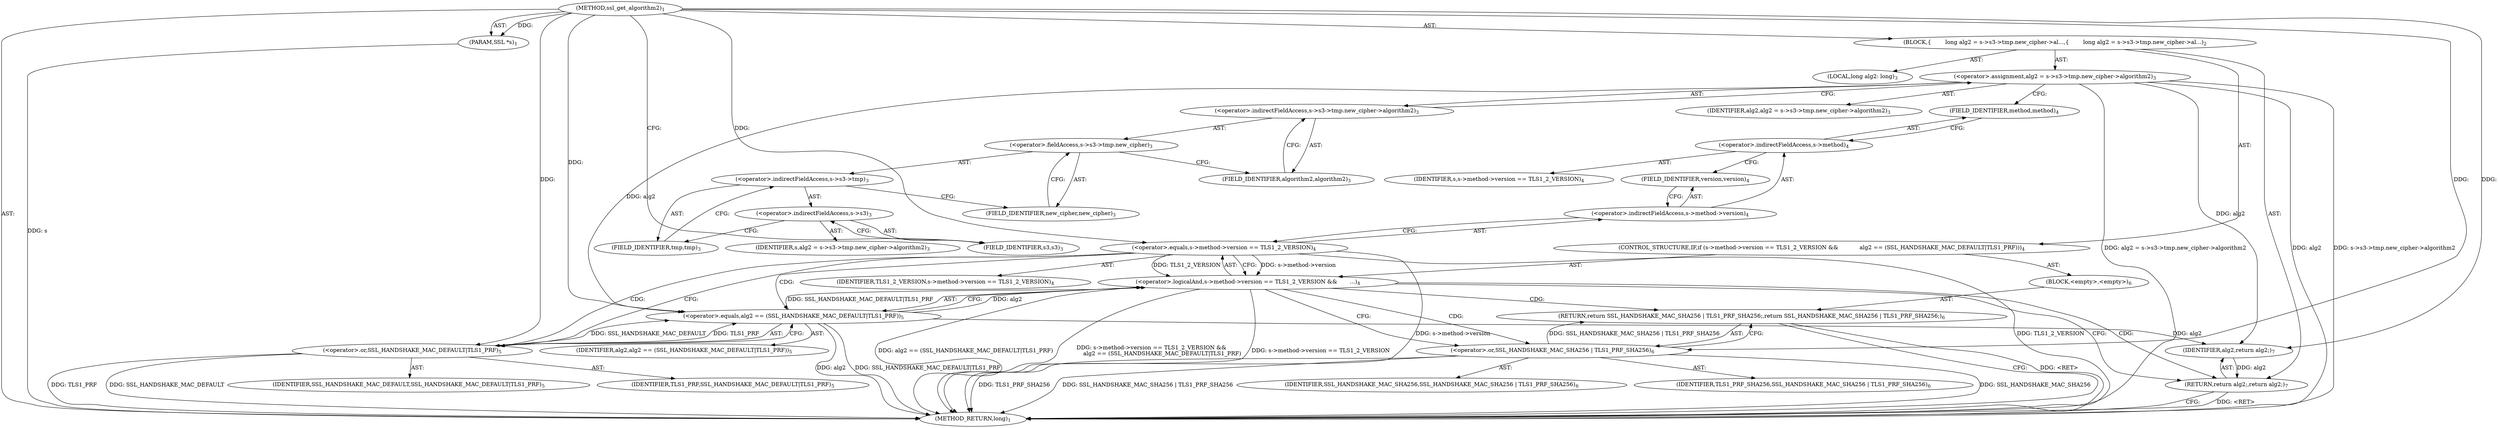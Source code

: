 digraph "ssl_get_algorithm2" {  
"8" [label = <(METHOD,ssl_get_algorithm2)<SUB>1</SUB>> ]
"9" [label = <(PARAM,SSL *s)<SUB>1</SUB>> ]
"10" [label = <(BLOCK,{
        long alg2 = s-&gt;s3-&gt;tmp.new_cipher-&gt;al...,{
        long alg2 = s-&gt;s3-&gt;tmp.new_cipher-&gt;al...)<SUB>2</SUB>> ]
"11" [label = <(LOCAL,long alg2: long)<SUB>3</SUB>> ]
"12" [label = <(&lt;operator&gt;.assignment,alg2 = s-&gt;s3-&gt;tmp.new_cipher-&gt;algorithm2)<SUB>3</SUB>> ]
"13" [label = <(IDENTIFIER,alg2,alg2 = s-&gt;s3-&gt;tmp.new_cipher-&gt;algorithm2)<SUB>3</SUB>> ]
"14" [label = <(&lt;operator&gt;.indirectFieldAccess,s-&gt;s3-&gt;tmp.new_cipher-&gt;algorithm2)<SUB>3</SUB>> ]
"15" [label = <(&lt;operator&gt;.fieldAccess,s-&gt;s3-&gt;tmp.new_cipher)<SUB>3</SUB>> ]
"16" [label = <(&lt;operator&gt;.indirectFieldAccess,s-&gt;s3-&gt;tmp)<SUB>3</SUB>> ]
"17" [label = <(&lt;operator&gt;.indirectFieldAccess,s-&gt;s3)<SUB>3</SUB>> ]
"18" [label = <(IDENTIFIER,s,alg2 = s-&gt;s3-&gt;tmp.new_cipher-&gt;algorithm2)<SUB>3</SUB>> ]
"19" [label = <(FIELD_IDENTIFIER,s3,s3)<SUB>3</SUB>> ]
"20" [label = <(FIELD_IDENTIFIER,tmp,tmp)<SUB>3</SUB>> ]
"21" [label = <(FIELD_IDENTIFIER,new_cipher,new_cipher)<SUB>3</SUB>> ]
"22" [label = <(FIELD_IDENTIFIER,algorithm2,algorithm2)<SUB>3</SUB>> ]
"23" [label = <(CONTROL_STRUCTURE,IF,if (s-&gt;method-&gt;version == TLS1_2_VERSION &amp;&amp;
            alg2 == (SSL_HANDSHAKE_MAC_DEFAULT|TLS1_PRF)))<SUB>4</SUB>> ]
"24" [label = <(&lt;operator&gt;.logicalAnd,s-&gt;method-&gt;version == TLS1_2_VERSION &amp;&amp;
       ...)<SUB>4</SUB>> ]
"25" [label = <(&lt;operator&gt;.equals,s-&gt;method-&gt;version == TLS1_2_VERSION)<SUB>4</SUB>> ]
"26" [label = <(&lt;operator&gt;.indirectFieldAccess,s-&gt;method-&gt;version)<SUB>4</SUB>> ]
"27" [label = <(&lt;operator&gt;.indirectFieldAccess,s-&gt;method)<SUB>4</SUB>> ]
"28" [label = <(IDENTIFIER,s,s-&gt;method-&gt;version == TLS1_2_VERSION)<SUB>4</SUB>> ]
"29" [label = <(FIELD_IDENTIFIER,method,method)<SUB>4</SUB>> ]
"30" [label = <(FIELD_IDENTIFIER,version,version)<SUB>4</SUB>> ]
"31" [label = <(IDENTIFIER,TLS1_2_VERSION,s-&gt;method-&gt;version == TLS1_2_VERSION)<SUB>4</SUB>> ]
"32" [label = <(&lt;operator&gt;.equals,alg2 == (SSL_HANDSHAKE_MAC_DEFAULT|TLS1_PRF))<SUB>5</SUB>> ]
"33" [label = <(IDENTIFIER,alg2,alg2 == (SSL_HANDSHAKE_MAC_DEFAULT|TLS1_PRF))<SUB>5</SUB>> ]
"34" [label = <(&lt;operator&gt;.or,SSL_HANDSHAKE_MAC_DEFAULT|TLS1_PRF)<SUB>5</SUB>> ]
"35" [label = <(IDENTIFIER,SSL_HANDSHAKE_MAC_DEFAULT,SSL_HANDSHAKE_MAC_DEFAULT|TLS1_PRF)<SUB>5</SUB>> ]
"36" [label = <(IDENTIFIER,TLS1_PRF,SSL_HANDSHAKE_MAC_DEFAULT|TLS1_PRF)<SUB>5</SUB>> ]
"37" [label = <(BLOCK,&lt;empty&gt;,&lt;empty&gt;)<SUB>6</SUB>> ]
"38" [label = <(RETURN,return SSL_HANDSHAKE_MAC_SHA256 | TLS1_PRF_SHA256;,return SSL_HANDSHAKE_MAC_SHA256 | TLS1_PRF_SHA256;)<SUB>6</SUB>> ]
"39" [label = <(&lt;operator&gt;.or,SSL_HANDSHAKE_MAC_SHA256 | TLS1_PRF_SHA256)<SUB>6</SUB>> ]
"40" [label = <(IDENTIFIER,SSL_HANDSHAKE_MAC_SHA256,SSL_HANDSHAKE_MAC_SHA256 | TLS1_PRF_SHA256)<SUB>6</SUB>> ]
"41" [label = <(IDENTIFIER,TLS1_PRF_SHA256,SSL_HANDSHAKE_MAC_SHA256 | TLS1_PRF_SHA256)<SUB>6</SUB>> ]
"42" [label = <(RETURN,return alg2;,return alg2;)<SUB>7</SUB>> ]
"43" [label = <(IDENTIFIER,alg2,return alg2;)<SUB>7</SUB>> ]
"44" [label = <(METHOD_RETURN,long)<SUB>1</SUB>> ]
  "8" -> "9"  [ label = "AST: "] 
  "8" -> "10"  [ label = "AST: "] 
  "8" -> "44"  [ label = "AST: "] 
  "10" -> "11"  [ label = "AST: "] 
  "10" -> "12"  [ label = "AST: "] 
  "10" -> "23"  [ label = "AST: "] 
  "10" -> "42"  [ label = "AST: "] 
  "12" -> "13"  [ label = "AST: "] 
  "12" -> "14"  [ label = "AST: "] 
  "14" -> "15"  [ label = "AST: "] 
  "14" -> "22"  [ label = "AST: "] 
  "15" -> "16"  [ label = "AST: "] 
  "15" -> "21"  [ label = "AST: "] 
  "16" -> "17"  [ label = "AST: "] 
  "16" -> "20"  [ label = "AST: "] 
  "17" -> "18"  [ label = "AST: "] 
  "17" -> "19"  [ label = "AST: "] 
  "23" -> "24"  [ label = "AST: "] 
  "23" -> "37"  [ label = "AST: "] 
  "24" -> "25"  [ label = "AST: "] 
  "24" -> "32"  [ label = "AST: "] 
  "25" -> "26"  [ label = "AST: "] 
  "25" -> "31"  [ label = "AST: "] 
  "26" -> "27"  [ label = "AST: "] 
  "26" -> "30"  [ label = "AST: "] 
  "27" -> "28"  [ label = "AST: "] 
  "27" -> "29"  [ label = "AST: "] 
  "32" -> "33"  [ label = "AST: "] 
  "32" -> "34"  [ label = "AST: "] 
  "34" -> "35"  [ label = "AST: "] 
  "34" -> "36"  [ label = "AST: "] 
  "37" -> "38"  [ label = "AST: "] 
  "38" -> "39"  [ label = "AST: "] 
  "39" -> "40"  [ label = "AST: "] 
  "39" -> "41"  [ label = "AST: "] 
  "42" -> "43"  [ label = "AST: "] 
  "12" -> "29"  [ label = "CFG: "] 
  "42" -> "44"  [ label = "CFG: "] 
  "14" -> "12"  [ label = "CFG: "] 
  "24" -> "39"  [ label = "CFG: "] 
  "24" -> "42"  [ label = "CFG: "] 
  "15" -> "22"  [ label = "CFG: "] 
  "22" -> "14"  [ label = "CFG: "] 
  "25" -> "24"  [ label = "CFG: "] 
  "25" -> "34"  [ label = "CFG: "] 
  "32" -> "24"  [ label = "CFG: "] 
  "38" -> "44"  [ label = "CFG: "] 
  "16" -> "21"  [ label = "CFG: "] 
  "21" -> "15"  [ label = "CFG: "] 
  "26" -> "25"  [ label = "CFG: "] 
  "34" -> "32"  [ label = "CFG: "] 
  "39" -> "38"  [ label = "CFG: "] 
  "17" -> "20"  [ label = "CFG: "] 
  "20" -> "16"  [ label = "CFG: "] 
  "27" -> "30"  [ label = "CFG: "] 
  "30" -> "26"  [ label = "CFG: "] 
  "19" -> "17"  [ label = "CFG: "] 
  "29" -> "27"  [ label = "CFG: "] 
  "8" -> "19"  [ label = "CFG: "] 
  "42" -> "44"  [ label = "DDG: &lt;RET&gt;"] 
  "38" -> "44"  [ label = "DDG: &lt;RET&gt;"] 
  "9" -> "44"  [ label = "DDG: s"] 
  "12" -> "44"  [ label = "DDG: alg2"] 
  "12" -> "44"  [ label = "DDG: s-&gt;s3-&gt;tmp.new_cipher-&gt;algorithm2"] 
  "12" -> "44"  [ label = "DDG: alg2 = s-&gt;s3-&gt;tmp.new_cipher-&gt;algorithm2"] 
  "25" -> "44"  [ label = "DDG: s-&gt;method-&gt;version"] 
  "24" -> "44"  [ label = "DDG: s-&gt;method-&gt;version == TLS1_2_VERSION"] 
  "32" -> "44"  [ label = "DDG: alg2"] 
  "34" -> "44"  [ label = "DDG: TLS1_PRF"] 
  "32" -> "44"  [ label = "DDG: SSL_HANDSHAKE_MAC_DEFAULT|TLS1_PRF"] 
  "24" -> "44"  [ label = "DDG: alg2 == (SSL_HANDSHAKE_MAC_DEFAULT|TLS1_PRF)"] 
  "24" -> "44"  [ label = "DDG: s-&gt;method-&gt;version == TLS1_2_VERSION &amp;&amp;
            alg2 == (SSL_HANDSHAKE_MAC_DEFAULT|TLS1_PRF)"] 
  "39" -> "44"  [ label = "DDG: SSL_HANDSHAKE_MAC_SHA256"] 
  "39" -> "44"  [ label = "DDG: TLS1_PRF_SHA256"] 
  "39" -> "44"  [ label = "DDG: SSL_HANDSHAKE_MAC_SHA256 | TLS1_PRF_SHA256"] 
  "34" -> "44"  [ label = "DDG: SSL_HANDSHAKE_MAC_DEFAULT"] 
  "25" -> "44"  [ label = "DDG: TLS1_2_VERSION"] 
  "8" -> "9"  [ label = "DDG: "] 
  "43" -> "42"  [ label = "DDG: alg2"] 
  "12" -> "43"  [ label = "DDG: alg2"] 
  "32" -> "43"  [ label = "DDG: alg2"] 
  "8" -> "43"  [ label = "DDG: "] 
  "25" -> "24"  [ label = "DDG: s-&gt;method-&gt;version"] 
  "25" -> "24"  [ label = "DDG: TLS1_2_VERSION"] 
  "32" -> "24"  [ label = "DDG: alg2"] 
  "32" -> "24"  [ label = "DDG: SSL_HANDSHAKE_MAC_DEFAULT|TLS1_PRF"] 
  "39" -> "38"  [ label = "DDG: SSL_HANDSHAKE_MAC_SHA256 | TLS1_PRF_SHA256"] 
  "8" -> "25"  [ label = "DDG: "] 
  "12" -> "32"  [ label = "DDG: alg2"] 
  "8" -> "32"  [ label = "DDG: "] 
  "34" -> "32"  [ label = "DDG: SSL_HANDSHAKE_MAC_DEFAULT"] 
  "34" -> "32"  [ label = "DDG: TLS1_PRF"] 
  "8" -> "34"  [ label = "DDG: "] 
  "8" -> "39"  [ label = "DDG: "] 
  "24" -> "38"  [ label = "CDG: "] 
  "24" -> "42"  [ label = "CDG: "] 
  "24" -> "39"  [ label = "CDG: "] 
  "25" -> "34"  [ label = "CDG: "] 
  "25" -> "32"  [ label = "CDG: "] 
}
